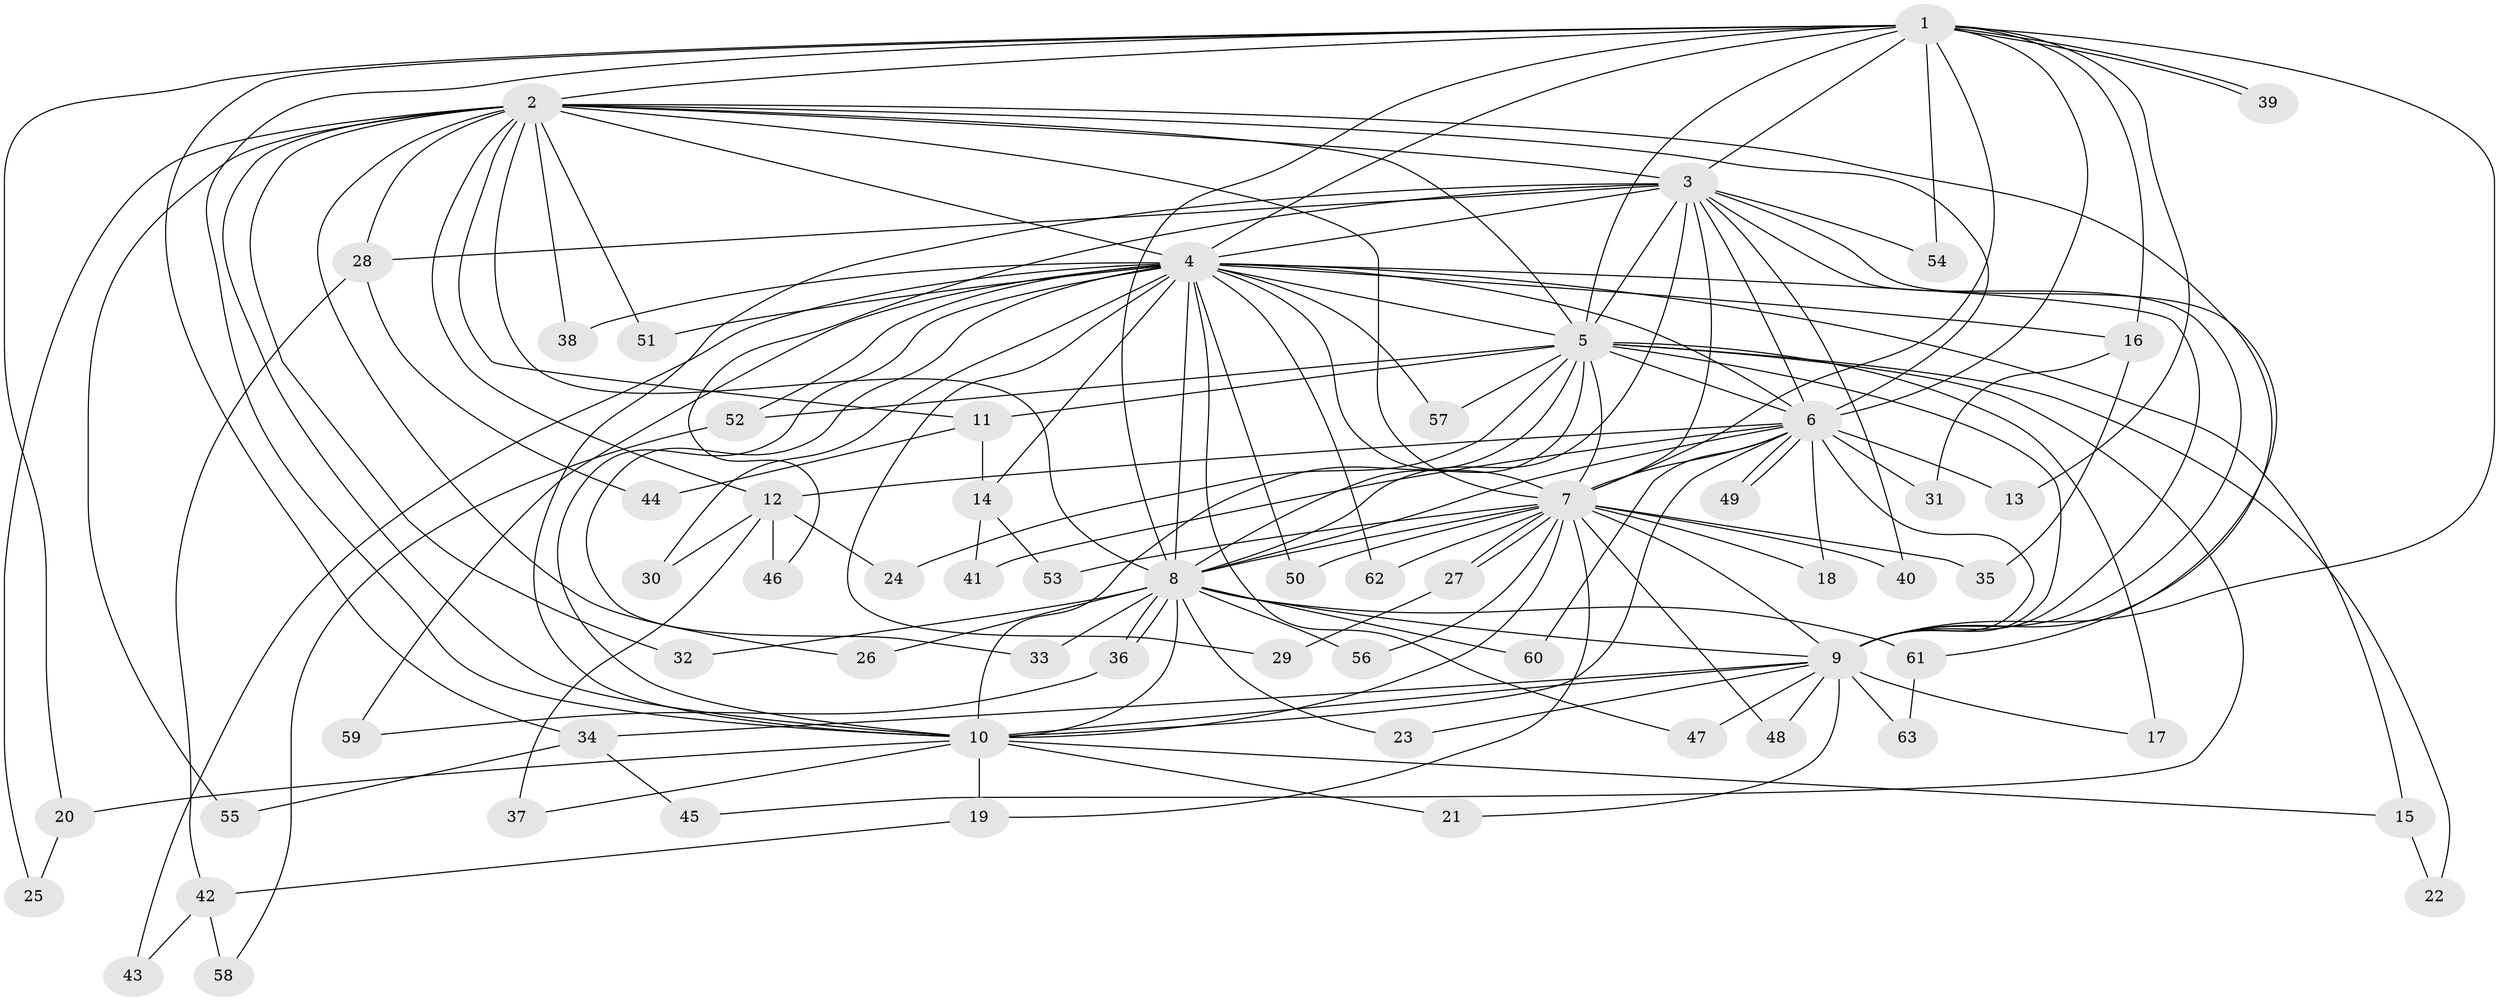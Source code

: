 // Generated by graph-tools (version 1.1) at 2025/49/03/09/25 03:49:27]
// undirected, 63 vertices, 151 edges
graph export_dot {
graph [start="1"]
  node [color=gray90,style=filled];
  1;
  2;
  3;
  4;
  5;
  6;
  7;
  8;
  9;
  10;
  11;
  12;
  13;
  14;
  15;
  16;
  17;
  18;
  19;
  20;
  21;
  22;
  23;
  24;
  25;
  26;
  27;
  28;
  29;
  30;
  31;
  32;
  33;
  34;
  35;
  36;
  37;
  38;
  39;
  40;
  41;
  42;
  43;
  44;
  45;
  46;
  47;
  48;
  49;
  50;
  51;
  52;
  53;
  54;
  55;
  56;
  57;
  58;
  59;
  60;
  61;
  62;
  63;
  1 -- 2;
  1 -- 3;
  1 -- 4;
  1 -- 5;
  1 -- 6;
  1 -- 7;
  1 -- 8;
  1 -- 9;
  1 -- 10;
  1 -- 13;
  1 -- 16;
  1 -- 20;
  1 -- 34;
  1 -- 39;
  1 -- 39;
  1 -- 54;
  2 -- 3;
  2 -- 4;
  2 -- 5;
  2 -- 6;
  2 -- 7;
  2 -- 8;
  2 -- 9;
  2 -- 10;
  2 -- 11;
  2 -- 12;
  2 -- 25;
  2 -- 26;
  2 -- 28;
  2 -- 32;
  2 -- 38;
  2 -- 51;
  2 -- 55;
  3 -- 4;
  3 -- 5;
  3 -- 6;
  3 -- 7;
  3 -- 8;
  3 -- 9;
  3 -- 10;
  3 -- 28;
  3 -- 40;
  3 -- 46;
  3 -- 54;
  3 -- 61;
  4 -- 5;
  4 -- 6;
  4 -- 7;
  4 -- 8;
  4 -- 9;
  4 -- 10;
  4 -- 14;
  4 -- 15;
  4 -- 16;
  4 -- 29;
  4 -- 30;
  4 -- 33;
  4 -- 38;
  4 -- 43;
  4 -- 47;
  4 -- 50;
  4 -- 51;
  4 -- 52;
  4 -- 57;
  4 -- 59;
  4 -- 62;
  5 -- 6;
  5 -- 7;
  5 -- 8;
  5 -- 9;
  5 -- 10;
  5 -- 11;
  5 -- 17;
  5 -- 22;
  5 -- 24;
  5 -- 45;
  5 -- 52;
  5 -- 57;
  6 -- 7;
  6 -- 8;
  6 -- 9;
  6 -- 10;
  6 -- 12;
  6 -- 13;
  6 -- 18;
  6 -- 31;
  6 -- 41;
  6 -- 49;
  6 -- 49;
  6 -- 60;
  7 -- 8;
  7 -- 9;
  7 -- 10;
  7 -- 18;
  7 -- 19;
  7 -- 27;
  7 -- 27;
  7 -- 35;
  7 -- 40;
  7 -- 48;
  7 -- 50;
  7 -- 53;
  7 -- 56;
  7 -- 62;
  8 -- 9;
  8 -- 10;
  8 -- 23;
  8 -- 26;
  8 -- 32;
  8 -- 33;
  8 -- 36;
  8 -- 36;
  8 -- 56;
  8 -- 60;
  8 -- 61;
  9 -- 10;
  9 -- 17;
  9 -- 21;
  9 -- 23;
  9 -- 34;
  9 -- 47;
  9 -- 48;
  9 -- 63;
  10 -- 15;
  10 -- 19;
  10 -- 20;
  10 -- 21;
  10 -- 37;
  11 -- 14;
  11 -- 44;
  12 -- 24;
  12 -- 30;
  12 -- 37;
  12 -- 46;
  14 -- 41;
  14 -- 53;
  15 -- 22;
  16 -- 31;
  16 -- 35;
  19 -- 42;
  20 -- 25;
  27 -- 29;
  28 -- 42;
  28 -- 44;
  34 -- 45;
  34 -- 55;
  36 -- 59;
  42 -- 43;
  42 -- 58;
  52 -- 58;
  61 -- 63;
}
